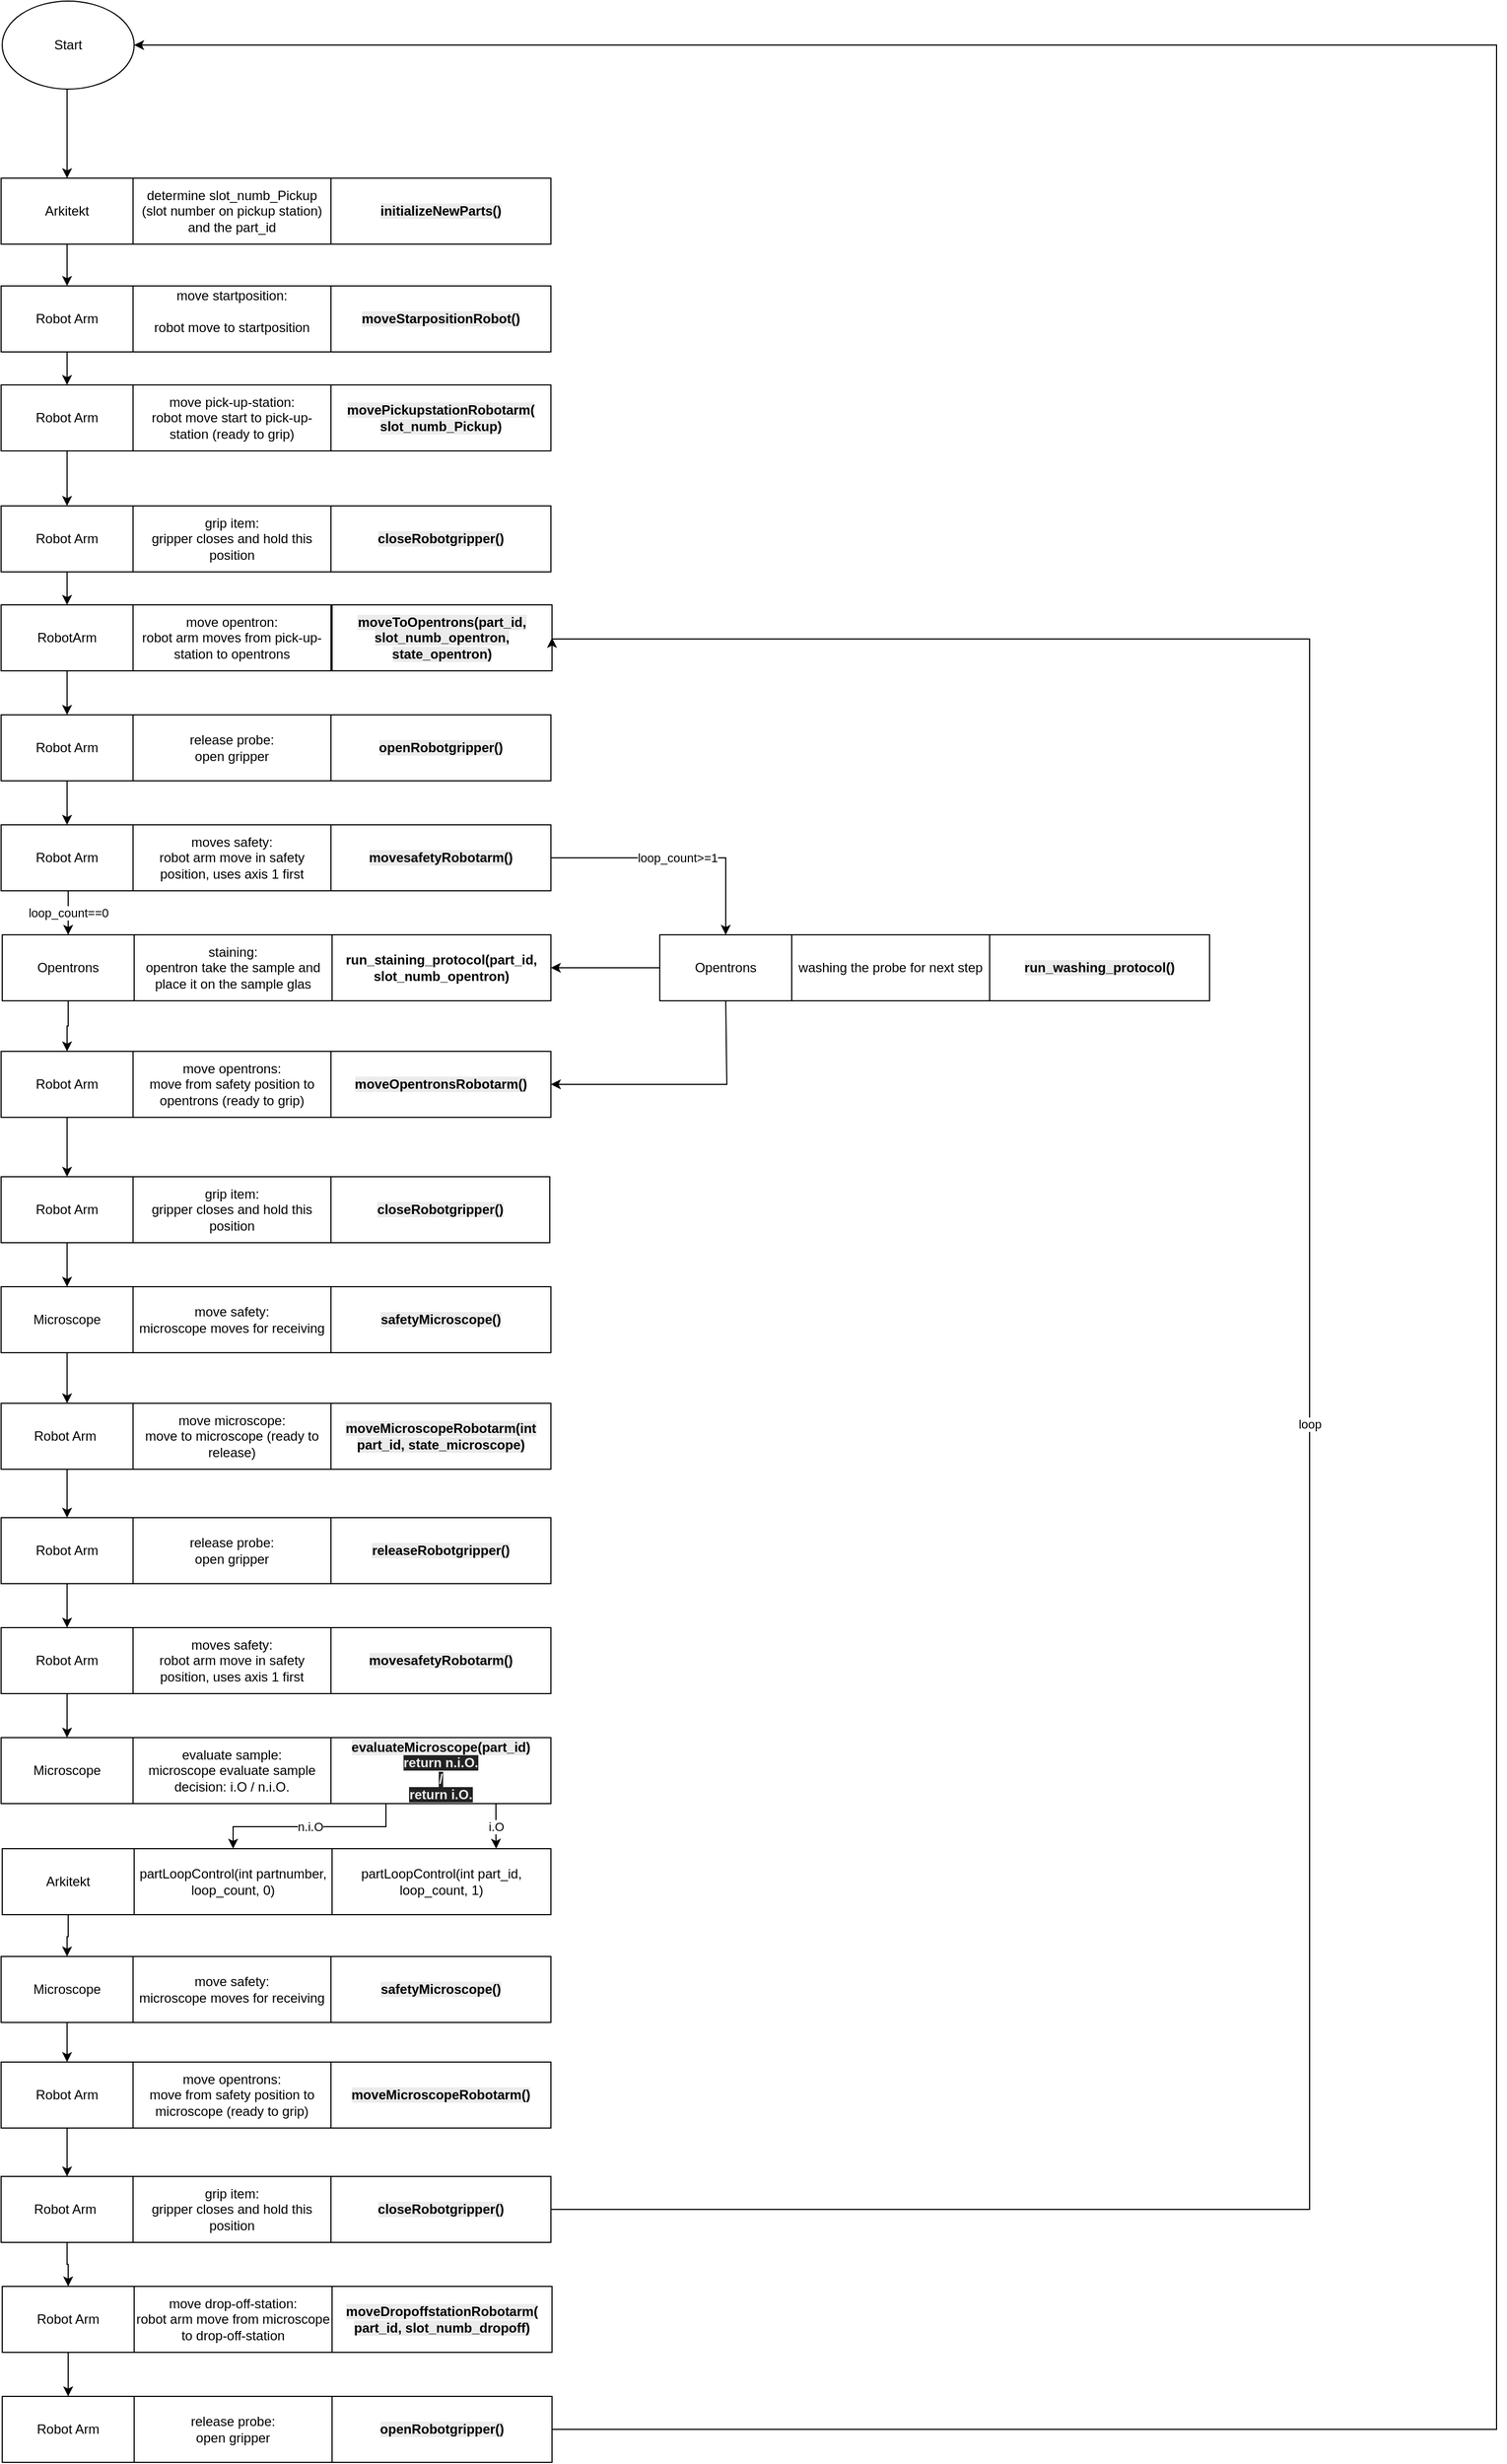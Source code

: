 <mxfile version="28.0.9">
  <diagram name="Page-1" id="Dv1kKdyC4g7GNQqfZnpg">
    <mxGraphModel dx="1098" dy="690" grid="1" gridSize="10" guides="1" tooltips="1" connect="1" arrows="1" fold="1" page="1" pageScale="1" pageWidth="827" pageHeight="1169" math="0" shadow="0">
      <root>
        <mxCell id="0" />
        <mxCell id="1" parent="0" />
        <mxCell id="qSCaOLSRAcPuFHrcF1tN-1" style="edgeStyle=orthogonalEdgeStyle;rounded=0;orthogonalLoop=1;jettySize=auto;html=1;exitX=0.5;exitY=1;exitDx=0;exitDy=0;entryX=0.5;entryY=0;entryDx=0;entryDy=0;" edge="1" parent="1" source="qSCaOLSRAcPuFHrcF1tN-2" target="qSCaOLSRAcPuFHrcF1tN-12">
          <mxGeometry relative="1" as="geometry" />
        </mxCell>
        <mxCell id="qSCaOLSRAcPuFHrcF1tN-2" value="Robot Arm" style="rounded=0;whiteSpace=wrap;html=1;" vertex="1" parent="1">
          <mxGeometry x="280" y="299" width="120" height="60" as="geometry" />
        </mxCell>
        <mxCell id="qSCaOLSRAcPuFHrcF1tN-124" value="" style="edgeStyle=orthogonalEdgeStyle;rounded=0;orthogonalLoop=1;jettySize=auto;html=1;" edge="1" parent="1" source="qSCaOLSRAcPuFHrcF1tN-4" target="qSCaOLSRAcPuFHrcF1tN-97">
          <mxGeometry relative="1" as="geometry">
            <Array as="points">
              <mxPoint x="340" y="140" />
              <mxPoint x="340" y="140" />
            </Array>
          </mxGeometry>
        </mxCell>
        <mxCell id="qSCaOLSRAcPuFHrcF1tN-4" value="Start" style="ellipse;whiteSpace=wrap;html=1;" vertex="1" parent="1">
          <mxGeometry x="281" y="40" width="120" height="80" as="geometry" />
        </mxCell>
        <mxCell id="qSCaOLSRAcPuFHrcF1tN-5" value="move startposition:&lt;div&gt;&lt;br&gt;&lt;div&gt;robot move to startposition&lt;/div&gt;&lt;div&gt;&lt;br&gt;&lt;/div&gt;&lt;/div&gt;" style="rounded=0;whiteSpace=wrap;html=1;" vertex="1" parent="1">
          <mxGeometry x="400" y="299" width="180" height="60" as="geometry" />
        </mxCell>
        <mxCell id="qSCaOLSRAcPuFHrcF1tN-101" value="" style="edgeStyle=orthogonalEdgeStyle;rounded=0;orthogonalLoop=1;jettySize=auto;html=1;" edge="1" parent="1" source="qSCaOLSRAcPuFHrcF1tN-6" target="qSCaOLSRAcPuFHrcF1tN-18">
          <mxGeometry relative="1" as="geometry" />
        </mxCell>
        <mxCell id="qSCaOLSRAcPuFHrcF1tN-6" value="RobotArm" style="rounded=0;whiteSpace=wrap;html=1;" vertex="1" parent="1">
          <mxGeometry x="280" y="589" width="120" height="60" as="geometry" />
        </mxCell>
        <mxCell id="qSCaOLSRAcPuFHrcF1tN-7" value="move opentron:&lt;div&gt;robot arm moves from pick-up-station to opentrons&lt;/div&gt;" style="rounded=0;whiteSpace=wrap;html=1;" vertex="1" parent="1">
          <mxGeometry x="400" y="589" width="180" height="60" as="geometry" />
        </mxCell>
        <mxCell id="qSCaOLSRAcPuFHrcF1tN-8" style="edgeStyle=orthogonalEdgeStyle;rounded=0;orthogonalLoop=1;jettySize=auto;html=1;exitX=0.5;exitY=1;exitDx=0;exitDy=0;" edge="1" parent="1" source="qSCaOLSRAcPuFHrcF1tN-9" target="qSCaOLSRAcPuFHrcF1tN-6">
          <mxGeometry relative="1" as="geometry" />
        </mxCell>
        <mxCell id="qSCaOLSRAcPuFHrcF1tN-9" value="Robot Arm" style="rounded=0;whiteSpace=wrap;html=1;" vertex="1" parent="1">
          <mxGeometry x="280" y="499" width="120" height="60" as="geometry" />
        </mxCell>
        <mxCell id="qSCaOLSRAcPuFHrcF1tN-10" value="grip item:&lt;div&gt;gripper closes and hold this position&lt;/div&gt;" style="rounded=0;whiteSpace=wrap;html=1;" vertex="1" parent="1">
          <mxGeometry x="400" y="499" width="180" height="60" as="geometry" />
        </mxCell>
        <mxCell id="qSCaOLSRAcPuFHrcF1tN-11" style="edgeStyle=orthogonalEdgeStyle;rounded=0;orthogonalLoop=1;jettySize=auto;html=1;exitX=0.5;exitY=1;exitDx=0;exitDy=0;entryX=0.5;entryY=0;entryDx=0;entryDy=0;" edge="1" parent="1" source="qSCaOLSRAcPuFHrcF1tN-12" target="qSCaOLSRAcPuFHrcF1tN-9">
          <mxGeometry relative="1" as="geometry" />
        </mxCell>
        <mxCell id="qSCaOLSRAcPuFHrcF1tN-12" value="Robot Arm" style="rounded=0;whiteSpace=wrap;html=1;" vertex="1" parent="1">
          <mxGeometry x="280" y="389" width="120" height="60" as="geometry" />
        </mxCell>
        <mxCell id="qSCaOLSRAcPuFHrcF1tN-13" value="move pick-up-station:&lt;div&gt;robot move start to pick-up-station (ready to grip)&lt;/div&gt;" style="rounded=0;whiteSpace=wrap;html=1;" vertex="1" parent="1">
          <mxGeometry x="400" y="389" width="180" height="60" as="geometry" />
        </mxCell>
        <mxCell id="qSCaOLSRAcPuFHrcF1tN-14" value="&lt;b style=&quot;forced-color-adjust: none; color: rgb(0, 0, 0); font-family: Helvetica; font-size: 12px; font-style: normal; font-variant-ligatures: normal; font-variant-caps: normal; letter-spacing: normal; orphans: 2; text-align: center; text-indent: 0px; text-transform: none; widows: 2; word-spacing: 0px; -webkit-text-stroke-width: 0px; white-space: normal; background-color: rgb(236, 236, 236); text-decoration-thickness: initial; text-decoration-style: initial; text-decoration-color: initial;&quot;&gt;moveStarpositionRobot()&lt;/b&gt;" style="rounded=0;whiteSpace=wrap;html=1;" vertex="1" parent="1">
          <mxGeometry x="580" y="299" width="200" height="60" as="geometry" />
        </mxCell>
        <mxCell id="qSCaOLSRAcPuFHrcF1tN-15" value="&lt;b style=&quot;forced-color-adjust: none; color: rgb(0, 0, 0); font-family: Helvetica; font-size: 12px; font-style: normal; font-variant-ligatures: normal; font-variant-caps: normal; letter-spacing: normal; orphans: 2; text-align: center; text-indent: 0px; text-transform: none; widows: 2; word-spacing: 0px; -webkit-text-stroke-width: 0px; white-space: normal; background-color: rgb(236, 236, 236); text-decoration-thickness: initial; text-decoration-style: initial; text-decoration-color: initial;&quot;&gt;movePickupstationRobotarm(&lt;/b&gt;&lt;div&gt;&lt;b style=&quot;forced-color-adjust: none; color: rgb(0, 0, 0); font-family: Helvetica; font-size: 12px; font-style: normal; font-variant-ligatures: normal; font-variant-caps: normal; letter-spacing: normal; orphans: 2; text-align: center; text-indent: 0px; text-transform: none; widows: 2; word-spacing: 0px; -webkit-text-stroke-width: 0px; white-space: normal; background-color: rgb(236, 236, 236); text-decoration-thickness: initial; text-decoration-style: initial; text-decoration-color: initial;&quot;&gt;slot_numb_Pickup)&lt;/b&gt;&lt;/div&gt;" style="rounded=0;whiteSpace=wrap;html=1;" vertex="1" parent="1">
          <mxGeometry x="580" y="389" width="200" height="60" as="geometry" />
        </mxCell>
        <mxCell id="qSCaOLSRAcPuFHrcF1tN-16" value="&lt;b style=&quot;forced-color-adjust: none; color: rgb(0, 0, 0); font-family: Helvetica; font-size: 12px; font-style: normal; font-variant-ligatures: normal; font-variant-caps: normal; letter-spacing: normal; orphans: 2; text-align: center; text-indent: 0px; text-transform: none; widows: 2; word-spacing: 0px; -webkit-text-stroke-width: 0px; white-space: normal; background-color: rgb(236, 236, 236); text-decoration-thickness: initial; text-decoration-style: initial; text-decoration-color: initial;&quot;&gt;closeRobotgripper()&lt;/b&gt;" style="rounded=0;whiteSpace=wrap;html=1;" vertex="1" parent="1">
          <mxGeometry x="580" y="499" width="200" height="60" as="geometry" />
        </mxCell>
        <mxCell id="qSCaOLSRAcPuFHrcF1tN-102" value="" style="edgeStyle=orthogonalEdgeStyle;rounded=0;orthogonalLoop=1;jettySize=auto;html=1;" edge="1" parent="1" source="qSCaOLSRAcPuFHrcF1tN-18" target="qSCaOLSRAcPuFHrcF1tN-21">
          <mxGeometry relative="1" as="geometry" />
        </mxCell>
        <mxCell id="qSCaOLSRAcPuFHrcF1tN-18" value="Robot Arm" style="rounded=0;whiteSpace=wrap;html=1;" vertex="1" parent="1">
          <mxGeometry x="280" y="689" width="120" height="60" as="geometry" />
        </mxCell>
        <mxCell id="qSCaOLSRAcPuFHrcF1tN-19" value="release probe:&lt;div&gt;open gripper&lt;/div&gt;" style="rounded=0;whiteSpace=wrap;html=1;" vertex="1" parent="1">
          <mxGeometry x="400" y="689" width="180" height="60" as="geometry" />
        </mxCell>
        <mxCell id="qSCaOLSRAcPuFHrcF1tN-20" value="&lt;b style=&quot;forced-color-adjust: none; color: rgb(0, 0, 0); font-family: Helvetica; font-size: 12px; font-style: normal; font-variant-ligatures: normal; font-variant-caps: normal; letter-spacing: normal; orphans: 2; text-align: center; text-indent: 0px; text-transform: none; widows: 2; word-spacing: 0px; -webkit-text-stroke-width: 0px; white-space: normal; background-color: rgb(236, 236, 236); text-decoration-thickness: initial; text-decoration-style: initial; text-decoration-color: initial;&quot;&gt;openRobotgripper()&lt;/b&gt;" style="rounded=0;whiteSpace=wrap;html=1;" vertex="1" parent="1">
          <mxGeometry x="580" y="689" width="200" height="60" as="geometry" />
        </mxCell>
        <mxCell id="qSCaOLSRAcPuFHrcF1tN-21" value="Robot Arm" style="rounded=0;whiteSpace=wrap;html=1;" vertex="1" parent="1">
          <mxGeometry x="280" y="789" width="120" height="60" as="geometry" />
        </mxCell>
        <mxCell id="qSCaOLSRAcPuFHrcF1tN-22" value="moves safety:&lt;div&gt;robot arm move in safety position, uses axis 1 first&lt;/div&gt;" style="rounded=0;whiteSpace=wrap;html=1;" vertex="1" parent="1">
          <mxGeometry x="400" y="789" width="180" height="60" as="geometry" />
        </mxCell>
        <mxCell id="qSCaOLSRAcPuFHrcF1tN-23" value="&lt;b style=&quot;forced-color-adjust: none; color: rgb(0, 0, 0); font-family: Helvetica; font-size: 12px; font-style: normal; font-variant-ligatures: normal; font-variant-caps: normal; letter-spacing: normal; orphans: 2; text-align: center; text-indent: 0px; text-transform: none; widows: 2; word-spacing: 0px; -webkit-text-stroke-width: 0px; white-space: normal; background-color: rgb(236, 236, 236); text-decoration-thickness: initial; text-decoration-style: initial; text-decoration-color: initial;&quot;&gt;movesafetyRobotarm()&lt;/b&gt;" style="rounded=0;whiteSpace=wrap;html=1;" vertex="1" parent="1">
          <mxGeometry x="580" y="789" width="200" height="60" as="geometry" />
        </mxCell>
        <mxCell id="qSCaOLSRAcPuFHrcF1tN-122" value="" style="edgeStyle=orthogonalEdgeStyle;rounded=0;orthogonalLoop=1;jettySize=auto;html=1;" edge="1" parent="1" source="qSCaOLSRAcPuFHrcF1tN-24" target="qSCaOLSRAcPuFHrcF1tN-27">
          <mxGeometry relative="1" as="geometry" />
        </mxCell>
        <mxCell id="qSCaOLSRAcPuFHrcF1tN-24" value="Robot Arm" style="rounded=0;whiteSpace=wrap;html=1;" vertex="1" parent="1">
          <mxGeometry x="280" y="995" width="120" height="60" as="geometry" />
        </mxCell>
        <mxCell id="qSCaOLSRAcPuFHrcF1tN-25" value="move opentrons:&lt;div&gt;move from safety position to opentrons (ready to grip)&lt;/div&gt;" style="rounded=0;whiteSpace=wrap;html=1;" vertex="1" parent="1">
          <mxGeometry x="400" y="995" width="180" height="60" as="geometry" />
        </mxCell>
        <mxCell id="qSCaOLSRAcPuFHrcF1tN-26" value="&lt;b style=&quot;forced-color-adjust: none; color: rgb(0, 0, 0); font-family: Helvetica; font-size: 12px; font-style: normal; font-variant-ligatures: normal; font-variant-caps: normal; letter-spacing: normal; orphans: 2; text-align: center; text-indent: 0px; text-transform: none; widows: 2; word-spacing: 0px; -webkit-text-stroke-width: 0px; white-space: normal; background-color: rgb(236, 236, 236); text-decoration-thickness: initial; text-decoration-style: initial; text-decoration-color: initial;&quot;&gt;moveOpentronsRobotarm()&lt;/b&gt;" style="rounded=0;whiteSpace=wrap;html=1;" vertex="1" parent="1">
          <mxGeometry x="580" y="995" width="200" height="60" as="geometry" />
        </mxCell>
        <mxCell id="qSCaOLSRAcPuFHrcF1tN-121" value="" style="edgeStyle=orthogonalEdgeStyle;rounded=0;orthogonalLoop=1;jettySize=auto;html=1;" edge="1" parent="1" source="qSCaOLSRAcPuFHrcF1tN-27" target="qSCaOLSRAcPuFHrcF1tN-30">
          <mxGeometry relative="1" as="geometry" />
        </mxCell>
        <mxCell id="qSCaOLSRAcPuFHrcF1tN-27" value="Robot Arm" style="rounded=0;whiteSpace=wrap;html=1;" vertex="1" parent="1">
          <mxGeometry x="280" y="1109" width="120" height="60" as="geometry" />
        </mxCell>
        <mxCell id="qSCaOLSRAcPuFHrcF1tN-28" value="grip item:&lt;div&gt;gripper closes and hold this position&lt;/div&gt;" style="rounded=0;whiteSpace=wrap;html=1;" vertex="1" parent="1">
          <mxGeometry x="400" y="1109" width="180" height="60" as="geometry" />
        </mxCell>
        <mxCell id="qSCaOLSRAcPuFHrcF1tN-29" value="&lt;b style=&quot;color: rgb(0, 0, 0); background-color: rgb(236, 236, 236);&quot;&gt;closeRobotgripper()&lt;/b&gt;" style="rounded=0;whiteSpace=wrap;html=1;" vertex="1" parent="1">
          <mxGeometry x="580" y="1109" width="199" height="60" as="geometry" />
        </mxCell>
        <mxCell id="qSCaOLSRAcPuFHrcF1tN-120" value="" style="edgeStyle=orthogonalEdgeStyle;rounded=0;orthogonalLoop=1;jettySize=auto;html=1;" edge="1" parent="1" source="qSCaOLSRAcPuFHrcF1tN-30" target="qSCaOLSRAcPuFHrcF1tN-33">
          <mxGeometry relative="1" as="geometry" />
        </mxCell>
        <mxCell id="qSCaOLSRAcPuFHrcF1tN-30" value="Microscope" style="rounded=0;whiteSpace=wrap;html=1;" vertex="1" parent="1">
          <mxGeometry x="280" y="1209" width="120" height="60" as="geometry" />
        </mxCell>
        <mxCell id="qSCaOLSRAcPuFHrcF1tN-31" value="move safety:&lt;div&gt;microscope moves for receiving&lt;/div&gt;" style="rounded=0;whiteSpace=wrap;html=1;" vertex="1" parent="1">
          <mxGeometry x="400" y="1209" width="180" height="60" as="geometry" />
        </mxCell>
        <mxCell id="qSCaOLSRAcPuFHrcF1tN-32" value="&lt;b style=&quot;forced-color-adjust: none; color: rgb(0, 0, 0); font-family: Helvetica; font-size: 12px; font-style: normal; font-variant-ligatures: normal; font-variant-caps: normal; letter-spacing: normal; orphans: 2; text-align: center; text-indent: 0px; text-transform: none; widows: 2; word-spacing: 0px; -webkit-text-stroke-width: 0px; white-space: normal; background-color: rgb(236, 236, 236); text-decoration-thickness: initial; text-decoration-style: initial; text-decoration-color: initial;&quot;&gt;safetyMicroscope()&lt;/b&gt;" style="rounded=0;whiteSpace=wrap;html=1;" vertex="1" parent="1">
          <mxGeometry x="580" y="1209" width="200" height="60" as="geometry" />
        </mxCell>
        <mxCell id="qSCaOLSRAcPuFHrcF1tN-119" value="" style="edgeStyle=orthogonalEdgeStyle;rounded=0;orthogonalLoop=1;jettySize=auto;html=1;" edge="1" parent="1" source="qSCaOLSRAcPuFHrcF1tN-33" target="qSCaOLSRAcPuFHrcF1tN-36">
          <mxGeometry relative="1" as="geometry" />
        </mxCell>
        <mxCell id="qSCaOLSRAcPuFHrcF1tN-33" value="Robot Arm&amp;nbsp;" style="rounded=0;whiteSpace=wrap;html=1;" vertex="1" parent="1">
          <mxGeometry x="280" y="1315" width="120" height="60" as="geometry" />
        </mxCell>
        <mxCell id="qSCaOLSRAcPuFHrcF1tN-34" value="move microscope:&lt;div&gt;move to microscope (ready to release)&lt;/div&gt;" style="rounded=0;whiteSpace=wrap;html=1;" vertex="1" parent="1">
          <mxGeometry x="400" y="1315" width="180" height="60" as="geometry" />
        </mxCell>
        <mxCell id="qSCaOLSRAcPuFHrcF1tN-35" value="&lt;b style=&quot;forced-color-adjust: none; color: rgb(0, 0, 0); font-family: Helvetica; font-size: 12px; font-style: normal; font-variant-ligatures: normal; font-variant-caps: normal; letter-spacing: normal; orphans: 2; text-align: center; text-indent: 0px; text-transform: none; widows: 2; word-spacing: 0px; -webkit-text-stroke-width: 0px; white-space: normal; background-color: rgb(236, 236, 236); text-decoration-thickness: initial; text-decoration-style: initial; text-decoration-color: initial;&quot;&gt;moveMicroscopeRobotarm(int part_id, state_microscope)&lt;/b&gt;" style="rounded=0;whiteSpace=wrap;html=1;" vertex="1" parent="1">
          <mxGeometry x="580" y="1315" width="200" height="60" as="geometry" />
        </mxCell>
        <mxCell id="qSCaOLSRAcPuFHrcF1tN-118" value="" style="edgeStyle=orthogonalEdgeStyle;rounded=0;orthogonalLoop=1;jettySize=auto;html=1;" edge="1" parent="1" source="qSCaOLSRAcPuFHrcF1tN-36" target="qSCaOLSRAcPuFHrcF1tN-39">
          <mxGeometry relative="1" as="geometry" />
        </mxCell>
        <mxCell id="qSCaOLSRAcPuFHrcF1tN-36" value="Robot Arm" style="rounded=0;whiteSpace=wrap;html=1;" vertex="1" parent="1">
          <mxGeometry x="280" y="1419" width="120" height="60" as="geometry" />
        </mxCell>
        <mxCell id="qSCaOLSRAcPuFHrcF1tN-37" value="release probe:&lt;div&gt;open gripper&lt;/div&gt;" style="rounded=0;whiteSpace=wrap;html=1;" vertex="1" parent="1">
          <mxGeometry x="400" y="1419" width="180" height="60" as="geometry" />
        </mxCell>
        <mxCell id="qSCaOLSRAcPuFHrcF1tN-38" value="&lt;b style=&quot;color: rgb(0, 0, 0); background-color: rgb(236, 236, 236);&quot;&gt;releaseRobotgripper()&lt;/b&gt;" style="rounded=0;whiteSpace=wrap;html=1;" vertex="1" parent="1">
          <mxGeometry x="580" y="1419" width="200" height="60" as="geometry" />
        </mxCell>
        <mxCell id="qSCaOLSRAcPuFHrcF1tN-117" value="" style="edgeStyle=orthogonalEdgeStyle;rounded=0;orthogonalLoop=1;jettySize=auto;html=1;" edge="1" parent="1" source="qSCaOLSRAcPuFHrcF1tN-39" target="qSCaOLSRAcPuFHrcF1tN-42">
          <mxGeometry relative="1" as="geometry" />
        </mxCell>
        <mxCell id="qSCaOLSRAcPuFHrcF1tN-39" value="Robot Arm" style="rounded=0;whiteSpace=wrap;html=1;" vertex="1" parent="1">
          <mxGeometry x="280" y="1519" width="120" height="60" as="geometry" />
        </mxCell>
        <mxCell id="qSCaOLSRAcPuFHrcF1tN-40" value="moves safety:&lt;div&gt;robot arm move in safety position, uses axis 1 first&lt;/div&gt;" style="rounded=0;whiteSpace=wrap;html=1;" vertex="1" parent="1">
          <mxGeometry x="400" y="1519" width="180" height="60" as="geometry" />
        </mxCell>
        <mxCell id="qSCaOLSRAcPuFHrcF1tN-41" value="&lt;b style=&quot;color: rgb(0, 0, 0); background-color: rgb(236, 236, 236);&quot;&gt;movesafetyRobotarm()&lt;/b&gt;" style="rounded=0;whiteSpace=wrap;html=1;" vertex="1" parent="1">
          <mxGeometry x="580" y="1519" width="200" height="60" as="geometry" />
        </mxCell>
        <mxCell id="qSCaOLSRAcPuFHrcF1tN-42" value="Microscope" style="rounded=0;whiteSpace=wrap;html=1;" vertex="1" parent="1">
          <mxGeometry x="280" y="1619" width="120" height="60" as="geometry" />
        </mxCell>
        <mxCell id="qSCaOLSRAcPuFHrcF1tN-43" value="evaluate sample:&lt;div&gt;microscope evaluate sample&lt;/div&gt;&lt;div&gt;decision: i.O / n.i.O.&lt;/div&gt;" style="rounded=0;whiteSpace=wrap;html=1;" vertex="1" parent="1">
          <mxGeometry x="400" y="1619" width="180" height="60" as="geometry" />
        </mxCell>
        <mxCell id="qSCaOLSRAcPuFHrcF1tN-44" value="&lt;b style=&quot;forced-color-adjust: none; color: rgb(0, 0, 0); font-family: Helvetica; font-size: 12px; font-style: normal; font-variant-ligatures: normal; font-variant-caps: normal; letter-spacing: normal; orphans: 2; text-align: center; text-indent: 0px; text-transform: none; widows: 2; word-spacing: 0px; -webkit-text-stroke-width: 0px; white-space: normal; background-color: rgb(236, 236, 236); text-decoration-thickness: initial; text-decoration-style: initial; text-decoration-color: initial;&quot;&gt;evaluateMicroscope(part_id)&lt;/b&gt;&lt;div&gt;&lt;font color=&quot;#ededed&quot;&gt;&lt;span style=&quot;background-color: rgb(34, 34, 34);&quot;&gt;&lt;b&gt;return n.i.O.&lt;/b&gt;&lt;/span&gt;&lt;/font&gt;&lt;/div&gt;&lt;div&gt;&lt;font color=&quot;#ededed&quot;&gt;&lt;span style=&quot;background-color: rgb(34, 34, 34);&quot;&gt;&lt;b&gt;/&lt;/b&gt;&lt;/span&gt;&lt;/font&gt;&lt;/div&gt;&lt;div&gt;&lt;font color=&quot;#ededed&quot;&gt;&lt;span style=&quot;background-color: rgb(34, 34, 34);&quot;&gt;&lt;b&gt;return i.O.&lt;/b&gt;&lt;/span&gt;&lt;/font&gt;&lt;/div&gt;" style="rounded=0;whiteSpace=wrap;html=1;fillColor=default;strokeColor=default;" vertex="1" parent="1">
          <mxGeometry x="580" y="1619" width="200" height="60" as="geometry" />
        </mxCell>
        <mxCell id="qSCaOLSRAcPuFHrcF1tN-45" value="" style="edgeStyle=orthogonalEdgeStyle;rounded=0;orthogonalLoop=1;jettySize=auto;html=1;" edge="1" parent="1" source="qSCaOLSRAcPuFHrcF1tN-46" target="qSCaOLSRAcPuFHrcF1tN-50">
          <mxGeometry relative="1" as="geometry" />
        </mxCell>
        <mxCell id="qSCaOLSRAcPuFHrcF1tN-46" value="Microscope" style="rounded=0;whiteSpace=wrap;html=1;" vertex="1" parent="1">
          <mxGeometry x="280" y="1818" width="120" height="60" as="geometry" />
        </mxCell>
        <mxCell id="qSCaOLSRAcPuFHrcF1tN-47" value="move safety:&lt;div&gt;microscope moves for receiving&lt;/div&gt;" style="rounded=0;whiteSpace=wrap;html=1;" vertex="1" parent="1">
          <mxGeometry x="400" y="1818" width="180" height="60" as="geometry" />
        </mxCell>
        <mxCell id="qSCaOLSRAcPuFHrcF1tN-48" value="&lt;b style=&quot;color: rgb(0, 0, 0); background-color: rgb(236, 236, 236);&quot;&gt;safetyMicroscope()&lt;/b&gt;" style="rounded=0;whiteSpace=wrap;html=1;" vertex="1" parent="1">
          <mxGeometry x="580" y="1818" width="200" height="60" as="geometry" />
        </mxCell>
        <mxCell id="qSCaOLSRAcPuFHrcF1tN-49" value="" style="edgeStyle=orthogonalEdgeStyle;rounded=0;orthogonalLoop=1;jettySize=auto;html=1;" edge="1" parent="1" source="qSCaOLSRAcPuFHrcF1tN-50" target="qSCaOLSRAcPuFHrcF1tN-54">
          <mxGeometry relative="1" as="geometry" />
        </mxCell>
        <mxCell id="qSCaOLSRAcPuFHrcF1tN-50" value="Robot Arm" style="rounded=0;whiteSpace=wrap;html=1;" vertex="1" parent="1">
          <mxGeometry x="280" y="1914" width="120" height="60" as="geometry" />
        </mxCell>
        <mxCell id="qSCaOLSRAcPuFHrcF1tN-51" value="move opentrons:&lt;div&gt;move from safety position to microscope (ready to grip)&lt;/div&gt;" style="rounded=0;whiteSpace=wrap;html=1;" vertex="1" parent="1">
          <mxGeometry x="400" y="1914" width="180" height="60" as="geometry" />
        </mxCell>
        <mxCell id="qSCaOLSRAcPuFHrcF1tN-52" value="&lt;b style=&quot;color: rgb(0, 0, 0); background-color: rgb(236, 236, 236);&quot;&gt;moveMicroscopeRobotarm()&lt;/b&gt;" style="rounded=0;whiteSpace=wrap;html=1;" vertex="1" parent="1">
          <mxGeometry x="580" y="1914" width="200" height="60" as="geometry" />
        </mxCell>
        <mxCell id="qSCaOLSRAcPuFHrcF1tN-53" value="" style="edgeStyle=orthogonalEdgeStyle;rounded=0;orthogonalLoop=1;jettySize=auto;html=1;" edge="1" parent="1" source="qSCaOLSRAcPuFHrcF1tN-54" target="qSCaOLSRAcPuFHrcF1tN-65">
          <mxGeometry relative="1" as="geometry">
            <Array as="points">
              <mxPoint x="340" y="2098" />
              <mxPoint x="341" y="2098" />
            </Array>
          </mxGeometry>
        </mxCell>
        <mxCell id="qSCaOLSRAcPuFHrcF1tN-54" value="Robot Arm&amp;nbsp;" style="rounded=0;whiteSpace=wrap;html=1;" vertex="1" parent="1">
          <mxGeometry x="280" y="2018" width="120" height="60" as="geometry" />
        </mxCell>
        <mxCell id="qSCaOLSRAcPuFHrcF1tN-55" value="grip item:&lt;div&gt;gripper closes and hold this position&lt;/div&gt;" style="rounded=0;whiteSpace=wrap;html=1;" vertex="1" parent="1">
          <mxGeometry x="400" y="2018" width="180" height="60" as="geometry" />
        </mxCell>
        <mxCell id="qSCaOLSRAcPuFHrcF1tN-56" value="&lt;b style=&quot;forced-color-adjust: none; color: rgb(0, 0, 0); font-family: Helvetica; font-size: 12px; font-style: normal; font-variant-ligatures: normal; font-variant-caps: normal; letter-spacing: normal; orphans: 2; text-align: center; text-indent: 0px; text-transform: none; widows: 2; word-spacing: 0px; -webkit-text-stroke-width: 0px; white-space: normal; background-color: rgb(236, 236, 236); text-decoration-thickness: initial; text-decoration-style: initial; text-decoration-color: initial;&quot;&gt;closeRobotgripper()&lt;/b&gt;" style="rounded=0;whiteSpace=wrap;html=1;" vertex="1" parent="1">
          <mxGeometry x="580" y="2018" width="200" height="60" as="geometry" />
        </mxCell>
        <mxCell id="qSCaOLSRAcPuFHrcF1tN-123" value="" style="edgeStyle=orthogonalEdgeStyle;rounded=0;orthogonalLoop=1;jettySize=auto;html=1;" edge="1" parent="1" source="qSCaOLSRAcPuFHrcF1tN-57" target="qSCaOLSRAcPuFHrcF1tN-24">
          <mxGeometry relative="1" as="geometry" />
        </mxCell>
        <mxCell id="qSCaOLSRAcPuFHrcF1tN-57" value="Opentrons" style="rounded=0;whiteSpace=wrap;html=1;" vertex="1" parent="1">
          <mxGeometry x="281" y="889" width="120" height="60" as="geometry" />
        </mxCell>
        <mxCell id="qSCaOLSRAcPuFHrcF1tN-58" value="staining:&lt;div&gt;opentron take the sample and place it on the sample glas&lt;/div&gt;" style="rounded=0;whiteSpace=wrap;html=1;" vertex="1" parent="1">
          <mxGeometry x="401" y="889" width="180" height="60" as="geometry" />
        </mxCell>
        <mxCell id="qSCaOLSRAcPuFHrcF1tN-59" value="&lt;div&gt;&lt;b style=&quot;forced-color-adjust: none; color: rgb(0, 0, 0); font-family: Helvetica; font-size: 12px; font-style: normal; font-variant-ligatures: normal; font-variant-caps: normal; letter-spacing: normal; orphans: 2; text-align: center; text-indent: 0px; text-transform: none; widows: 2; word-spacing: 0px; -webkit-text-stroke-width: 0px; white-space: normal; text-decoration-thickness: initial; text-decoration-style: initial; text-decoration-color: initial; background-color: light-dark(#ffffff, var(--ge-dark-color, #121212));&quot;&gt;run_staining_protocol(part_id, slot_numb_opentron)&lt;/b&gt;&lt;/div&gt;" style="rounded=0;whiteSpace=wrap;html=1;" vertex="1" parent="1">
          <mxGeometry x="581" y="889" width="199" height="60" as="geometry" />
        </mxCell>
        <mxCell id="qSCaOLSRAcPuFHrcF1tN-60" value="" style="edgeStyle=orthogonalEdgeStyle;rounded=0;orthogonalLoop=1;jettySize=auto;html=1;" edge="1" parent="1" source="qSCaOLSRAcPuFHrcF1tN-61" target="qSCaOLSRAcPuFHrcF1tN-59">
          <mxGeometry relative="1" as="geometry" />
        </mxCell>
        <mxCell id="qSCaOLSRAcPuFHrcF1tN-61" value="Opentrons" style="rounded=0;whiteSpace=wrap;html=1;" vertex="1" parent="1">
          <mxGeometry x="879" y="889" width="120" height="60" as="geometry" />
        </mxCell>
        <mxCell id="qSCaOLSRAcPuFHrcF1tN-62" value="washing the probe for next step" style="rounded=0;whiteSpace=wrap;html=1;" vertex="1" parent="1">
          <mxGeometry x="999" y="889" width="180" height="60" as="geometry" />
        </mxCell>
        <mxCell id="qSCaOLSRAcPuFHrcF1tN-63" value="&lt;b style=&quot;forced-color-adjust: none; color: rgb(0, 0, 0); font-family: Helvetica; font-size: 12px; font-style: normal; font-variant-ligatures: normal; font-variant-caps: normal; letter-spacing: normal; orphans: 2; text-align: center; text-indent: 0px; text-transform: none; widows: 2; word-spacing: 0px; -webkit-text-stroke-width: 0px; white-space: normal; background-color: rgb(236, 236, 236); text-decoration-thickness: initial; text-decoration-style: initial; text-decoration-color: initial;&quot;&gt;run_washing_protocol()&lt;/b&gt;" style="rounded=0;whiteSpace=wrap;html=1;" vertex="1" parent="1">
          <mxGeometry x="1179" y="889" width="200" height="60" as="geometry" />
        </mxCell>
        <mxCell id="qSCaOLSRAcPuFHrcF1tN-64" value="" style="edgeStyle=orthogonalEdgeStyle;rounded=0;orthogonalLoop=1;jettySize=auto;html=1;" edge="1" parent="1" source="qSCaOLSRAcPuFHrcF1tN-65" target="qSCaOLSRAcPuFHrcF1tN-68">
          <mxGeometry relative="1" as="geometry" />
        </mxCell>
        <mxCell id="qSCaOLSRAcPuFHrcF1tN-65" value="Robot Arm" style="rounded=0;whiteSpace=wrap;html=1;" vertex="1" parent="1">
          <mxGeometry x="281" y="2118" width="120" height="60" as="geometry" />
        </mxCell>
        <mxCell id="qSCaOLSRAcPuFHrcF1tN-66" value="move drop-off-station:&lt;div&gt;robot arm move from microscope to drop-off-station&lt;/div&gt;" style="rounded=0;whiteSpace=wrap;html=1;" vertex="1" parent="1">
          <mxGeometry x="401" y="2118" width="180" height="60" as="geometry" />
        </mxCell>
        <mxCell id="qSCaOLSRAcPuFHrcF1tN-67" value="&lt;b style=&quot;forced-color-adjust: none; color: rgb(0, 0, 0); font-family: Helvetica; font-size: 12px; font-style: normal; font-variant-ligatures: normal; font-variant-caps: normal; letter-spacing: normal; orphans: 2; text-align: center; text-indent: 0px; text-transform: none; widows: 2; word-spacing: 0px; -webkit-text-stroke-width: 0px; white-space: normal; background-color: rgb(236, 236, 236); text-decoration-thickness: initial; text-decoration-style: initial; text-decoration-color: initial;&quot;&gt;moveDropoffstationRobotarm(&lt;/b&gt;&lt;div&gt;&lt;b style=&quot;forced-color-adjust: none; color: rgb(0, 0, 0); font-family: Helvetica; font-size: 12px; font-style: normal; font-variant-ligatures: normal; font-variant-caps: normal; letter-spacing: normal; orphans: 2; text-align: center; text-indent: 0px; text-transform: none; widows: 2; word-spacing: 0px; -webkit-text-stroke-width: 0px; white-space: normal; background-color: rgb(236, 236, 236); text-decoration-thickness: initial; text-decoration-style: initial; text-decoration-color: initial;&quot;&gt;part_id, slot_numb_dropoff)&lt;/b&gt;&lt;/div&gt;" style="rounded=0;whiteSpace=wrap;html=1;" vertex="1" parent="1">
          <mxGeometry x="581" y="2118" width="200" height="60" as="geometry" />
        </mxCell>
        <mxCell id="qSCaOLSRAcPuFHrcF1tN-68" value="Robot Arm" style="rounded=0;whiteSpace=wrap;html=1;" vertex="1" parent="1">
          <mxGeometry x="281" y="2218" width="120" height="60" as="geometry" />
        </mxCell>
        <mxCell id="qSCaOLSRAcPuFHrcF1tN-69" value="release probe:&lt;div&gt;open gripper&lt;/div&gt;" style="rounded=0;whiteSpace=wrap;html=1;" vertex="1" parent="1">
          <mxGeometry x="401" y="2218" width="180" height="60" as="geometry" />
        </mxCell>
        <mxCell id="qSCaOLSRAcPuFHrcF1tN-70" value="&lt;b style=&quot;forced-color-adjust: none; color: rgb(0, 0, 0); font-family: Helvetica; font-size: 12px; font-style: normal; font-variant-ligatures: normal; font-variant-caps: normal; letter-spacing: normal; orphans: 2; text-align: center; text-indent: 0px; text-transform: none; widows: 2; word-spacing: 0px; -webkit-text-stroke-width: 0px; white-space: normal; background-color: rgb(236, 236, 236); text-decoration-thickness: initial; text-decoration-style: initial; text-decoration-color: initial;&quot;&gt;openRobotgripper()&lt;/b&gt;" style="rounded=0;whiteSpace=wrap;html=1;" vertex="1" parent="1">
          <mxGeometry x="581" y="2218" width="200" height="60" as="geometry" />
        </mxCell>
        <mxCell id="qSCaOLSRAcPuFHrcF1tN-71" value="" style="endArrow=classic;html=1;rounded=0;edgeStyle=orthogonalEdgeStyle;entryX=0.5;entryY=0;entryDx=0;entryDy=0;exitX=0.25;exitY=1;exitDx=0;exitDy=0;" edge="1" parent="1" source="qSCaOLSRAcPuFHrcF1tN-44" target="qSCaOLSRAcPuFHrcF1tN-78">
          <mxGeometry relative="1" as="geometry">
            <mxPoint x="781" y="1911" as="sourcePoint" />
            <mxPoint x="941" y="1581" as="targetPoint" />
            <Array as="points">
              <mxPoint x="630" y="1700" />
              <mxPoint x="491" y="1700" />
            </Array>
          </mxGeometry>
        </mxCell>
        <mxCell id="qSCaOLSRAcPuFHrcF1tN-72" value="n.i.O" style="edgeLabel;resizable=0;html=1;;align=center;verticalAlign=middle;" connectable="0" vertex="1" parent="qSCaOLSRAcPuFHrcF1tN-71">
          <mxGeometry relative="1" as="geometry" />
        </mxCell>
        <mxCell id="qSCaOLSRAcPuFHrcF1tN-75" value="" style="endArrow=classic;html=1;rounded=0;edgeStyle=orthogonalEdgeStyle;exitX=1;exitY=0.5;exitDx=0;exitDy=0;entryX=1;entryY=0.5;entryDx=0;entryDy=0;" edge="1" parent="1" source="qSCaOLSRAcPuFHrcF1tN-70" target="qSCaOLSRAcPuFHrcF1tN-4">
          <mxGeometry width="50" height="50" relative="1" as="geometry">
            <mxPoint x="870" y="2189" as="sourcePoint" />
            <mxPoint x="760" y="90" as="targetPoint" />
            <Array as="points">
              <mxPoint x="1640" y="2248" />
              <mxPoint x="1640" y="80" />
            </Array>
          </mxGeometry>
        </mxCell>
        <mxCell id="qSCaOLSRAcPuFHrcF1tN-115" value="" style="edgeStyle=orthogonalEdgeStyle;rounded=0;orthogonalLoop=1;jettySize=auto;html=1;" edge="1" parent="1" source="qSCaOLSRAcPuFHrcF1tN-77" target="qSCaOLSRAcPuFHrcF1tN-46">
          <mxGeometry relative="1" as="geometry" />
        </mxCell>
        <mxCell id="qSCaOLSRAcPuFHrcF1tN-77" value="Arkitekt" style="rounded=0;whiteSpace=wrap;html=1;" vertex="1" parent="1">
          <mxGeometry x="281" y="1720" width="120" height="60" as="geometry" />
        </mxCell>
        <mxCell id="qSCaOLSRAcPuFHrcF1tN-78" value="partLoopControl(int partnumber, loop_count, 0)" style="rounded=0;whiteSpace=wrap;html=1;" vertex="1" parent="1">
          <mxGeometry x="401" y="1720" width="180" height="60" as="geometry" />
        </mxCell>
        <mxCell id="qSCaOLSRAcPuFHrcF1tN-80" value="partLoopControl(int part_id, loop_count, 1)" style="rounded=0;whiteSpace=wrap;html=1;" vertex="1" parent="1">
          <mxGeometry x="581" y="1720" width="199" height="60" as="geometry" />
        </mxCell>
        <mxCell id="qSCaOLSRAcPuFHrcF1tN-96" value="&lt;b style=&quot;forced-color-adjust: none; color: rgb(0, 0, 0); font-family: Helvetica; font-size: 12px; font-style: normal; font-variant-ligatures: normal; font-variant-caps: normal; letter-spacing: normal; orphans: 2; text-align: center; text-indent: 0px; text-transform: none; widows: 2; word-spacing: 0px; -webkit-text-stroke-width: 0px; white-space: normal; background-color: rgb(236, 236, 236); text-decoration-thickness: initial; text-decoration-style: initial; text-decoration-color: initial;&quot;&gt;moveToOpentrons(part_id, slot_numb_opentron, state_opentron)&lt;/b&gt;" style="rounded=0;whiteSpace=wrap;html=1;" vertex="1" parent="1">
          <mxGeometry x="581" y="589" width="200" height="60" as="geometry" />
        </mxCell>
        <mxCell id="qSCaOLSRAcPuFHrcF1tN-100" value="" style="edgeStyle=orthogonalEdgeStyle;rounded=0;orthogonalLoop=1;jettySize=auto;html=1;" edge="1" parent="1" source="qSCaOLSRAcPuFHrcF1tN-97" target="qSCaOLSRAcPuFHrcF1tN-2">
          <mxGeometry relative="1" as="geometry" />
        </mxCell>
        <mxCell id="qSCaOLSRAcPuFHrcF1tN-97" value="Arkitekt" style="rounded=0;whiteSpace=wrap;html=1;" vertex="1" parent="1">
          <mxGeometry x="280" y="201" width="120" height="60" as="geometry" />
        </mxCell>
        <mxCell id="qSCaOLSRAcPuFHrcF1tN-98" value="&lt;div&gt;&lt;div&gt;determine slot_numb_Pickup (slot number on pickup station) and the part_id&lt;/div&gt;&lt;/div&gt;" style="rounded=0;whiteSpace=wrap;html=1;" vertex="1" parent="1">
          <mxGeometry x="400" y="201" width="180" height="60" as="geometry" />
        </mxCell>
        <mxCell id="qSCaOLSRAcPuFHrcF1tN-99" value="&lt;b style=&quot;forced-color-adjust: none; color: rgb(0, 0, 0); font-family: Helvetica; font-size: 12px; font-style: normal; font-variant-ligatures: normal; font-variant-caps: normal; letter-spacing: normal; orphans: 2; text-align: center; text-indent: 0px; text-transform: none; widows: 2; word-spacing: 0px; -webkit-text-stroke-width: 0px; white-space: normal; background-color: rgb(236, 236, 236); text-decoration-thickness: initial; text-decoration-style: initial; text-decoration-color: initial;&quot;&gt;initializeNewParts()&lt;/b&gt;" style="rounded=0;whiteSpace=wrap;html=1;" vertex="1" parent="1">
          <mxGeometry x="580" y="201" width="200" height="60" as="geometry" />
        </mxCell>
        <mxCell id="qSCaOLSRAcPuFHrcF1tN-109" value="" style="endArrow=classic;html=1;rounded=0;edgeStyle=orthogonalEdgeStyle;entryX=0.75;entryY=0;entryDx=0;entryDy=0;exitX=0.75;exitY=1;exitDx=0;exitDy=0;" edge="1" parent="1" source="qSCaOLSRAcPuFHrcF1tN-44" target="qSCaOLSRAcPuFHrcF1tN-80">
          <mxGeometry relative="1" as="geometry">
            <mxPoint x="780.0" y="1926" as="sourcePoint" />
            <mxPoint x="1260" y="1552" as="targetPoint" />
            <Array as="points">
              <mxPoint x="730" y="1710" />
              <mxPoint x="730" y="1710" />
            </Array>
          </mxGeometry>
        </mxCell>
        <mxCell id="qSCaOLSRAcPuFHrcF1tN-110" value="i.O" style="edgeLabel;resizable=0;html=1;;align=center;verticalAlign=middle;" connectable="0" vertex="1" parent="qSCaOLSRAcPuFHrcF1tN-109">
          <mxGeometry relative="1" as="geometry" />
        </mxCell>
        <mxCell id="qSCaOLSRAcPuFHrcF1tN-125" value="" style="endArrow=classic;html=1;rounded=0;edgeStyle=orthogonalEdgeStyle;entryX=0.5;entryY=0;entryDx=0;entryDy=0;exitX=1;exitY=0.5;exitDx=0;exitDy=0;" edge="1" parent="1" source="qSCaOLSRAcPuFHrcF1tN-23" target="qSCaOLSRAcPuFHrcF1tN-61">
          <mxGeometry relative="1" as="geometry">
            <mxPoint x="860" y="820" as="sourcePoint" />
            <mxPoint x="860" y="861" as="targetPoint" />
            <Array as="points">
              <mxPoint x="939" y="819" />
            </Array>
          </mxGeometry>
        </mxCell>
        <mxCell id="qSCaOLSRAcPuFHrcF1tN-126" value="loop_count&amp;gt;=1" style="edgeLabel;resizable=0;html=1;;align=center;verticalAlign=middle;" connectable="0" vertex="1" parent="qSCaOLSRAcPuFHrcF1tN-125">
          <mxGeometry relative="1" as="geometry" />
        </mxCell>
        <mxCell id="qSCaOLSRAcPuFHrcF1tN-127" value="" style="endArrow=classic;html=1;rounded=0;edgeStyle=orthogonalEdgeStyle;entryX=0.5;entryY=0;entryDx=0;entryDy=0;exitX=0.5;exitY=1;exitDx=0;exitDy=0;" edge="1" parent="1" source="qSCaOLSRAcPuFHrcF1tN-21" target="qSCaOLSRAcPuFHrcF1tN-57">
          <mxGeometry relative="1" as="geometry">
            <mxPoint x="960" y="1050" as="sourcePoint" />
            <mxPoint x="960" y="1091" as="targetPoint" />
            <Array as="points">
              <mxPoint x="341" y="849" />
            </Array>
          </mxGeometry>
        </mxCell>
        <mxCell id="qSCaOLSRAcPuFHrcF1tN-128" value="loop_count==0" style="edgeLabel;resizable=0;html=1;;align=center;verticalAlign=middle;" connectable="0" vertex="1" parent="qSCaOLSRAcPuFHrcF1tN-127">
          <mxGeometry relative="1" as="geometry" />
        </mxCell>
        <mxCell id="qSCaOLSRAcPuFHrcF1tN-129" value="" style="endArrow=classic;html=1;rounded=0;edgeStyle=orthogonalEdgeStyle;exitX=1;exitY=0.5;exitDx=0;exitDy=0;entryX=1;entryY=0.5;entryDx=0;entryDy=0;" edge="1" parent="1" source="qSCaOLSRAcPuFHrcF1tN-56" target="qSCaOLSRAcPuFHrcF1tN-96">
          <mxGeometry relative="1" as="geometry">
            <mxPoint x="1080" y="1590" as="sourcePoint" />
            <mxPoint x="790" y="620" as="targetPoint" />
            <Array as="points">
              <mxPoint x="1470" y="2048" />
              <mxPoint x="1470" y="620" />
              <mxPoint x="781" y="620" />
            </Array>
          </mxGeometry>
        </mxCell>
        <mxCell id="qSCaOLSRAcPuFHrcF1tN-130" value="loop" style="edgeLabel;resizable=0;html=1;;align=center;verticalAlign=middle;" connectable="0" vertex="1" parent="qSCaOLSRAcPuFHrcF1tN-129">
          <mxGeometry relative="1" as="geometry" />
        </mxCell>
        <mxCell id="qSCaOLSRAcPuFHrcF1tN-133" value="" style="endArrow=classic;html=1;rounded=0;exitX=0.5;exitY=1;exitDx=0;exitDy=0;entryX=1;entryY=0.5;entryDx=0;entryDy=0;" edge="1" parent="1" source="qSCaOLSRAcPuFHrcF1tN-61" target="qSCaOLSRAcPuFHrcF1tN-26">
          <mxGeometry width="50" height="50" relative="1" as="geometry">
            <mxPoint x="900" y="1040" as="sourcePoint" />
            <mxPoint x="950" y="990" as="targetPoint" />
            <Array as="points">
              <mxPoint x="940" y="1025" />
            </Array>
          </mxGeometry>
        </mxCell>
      </root>
    </mxGraphModel>
  </diagram>
</mxfile>
